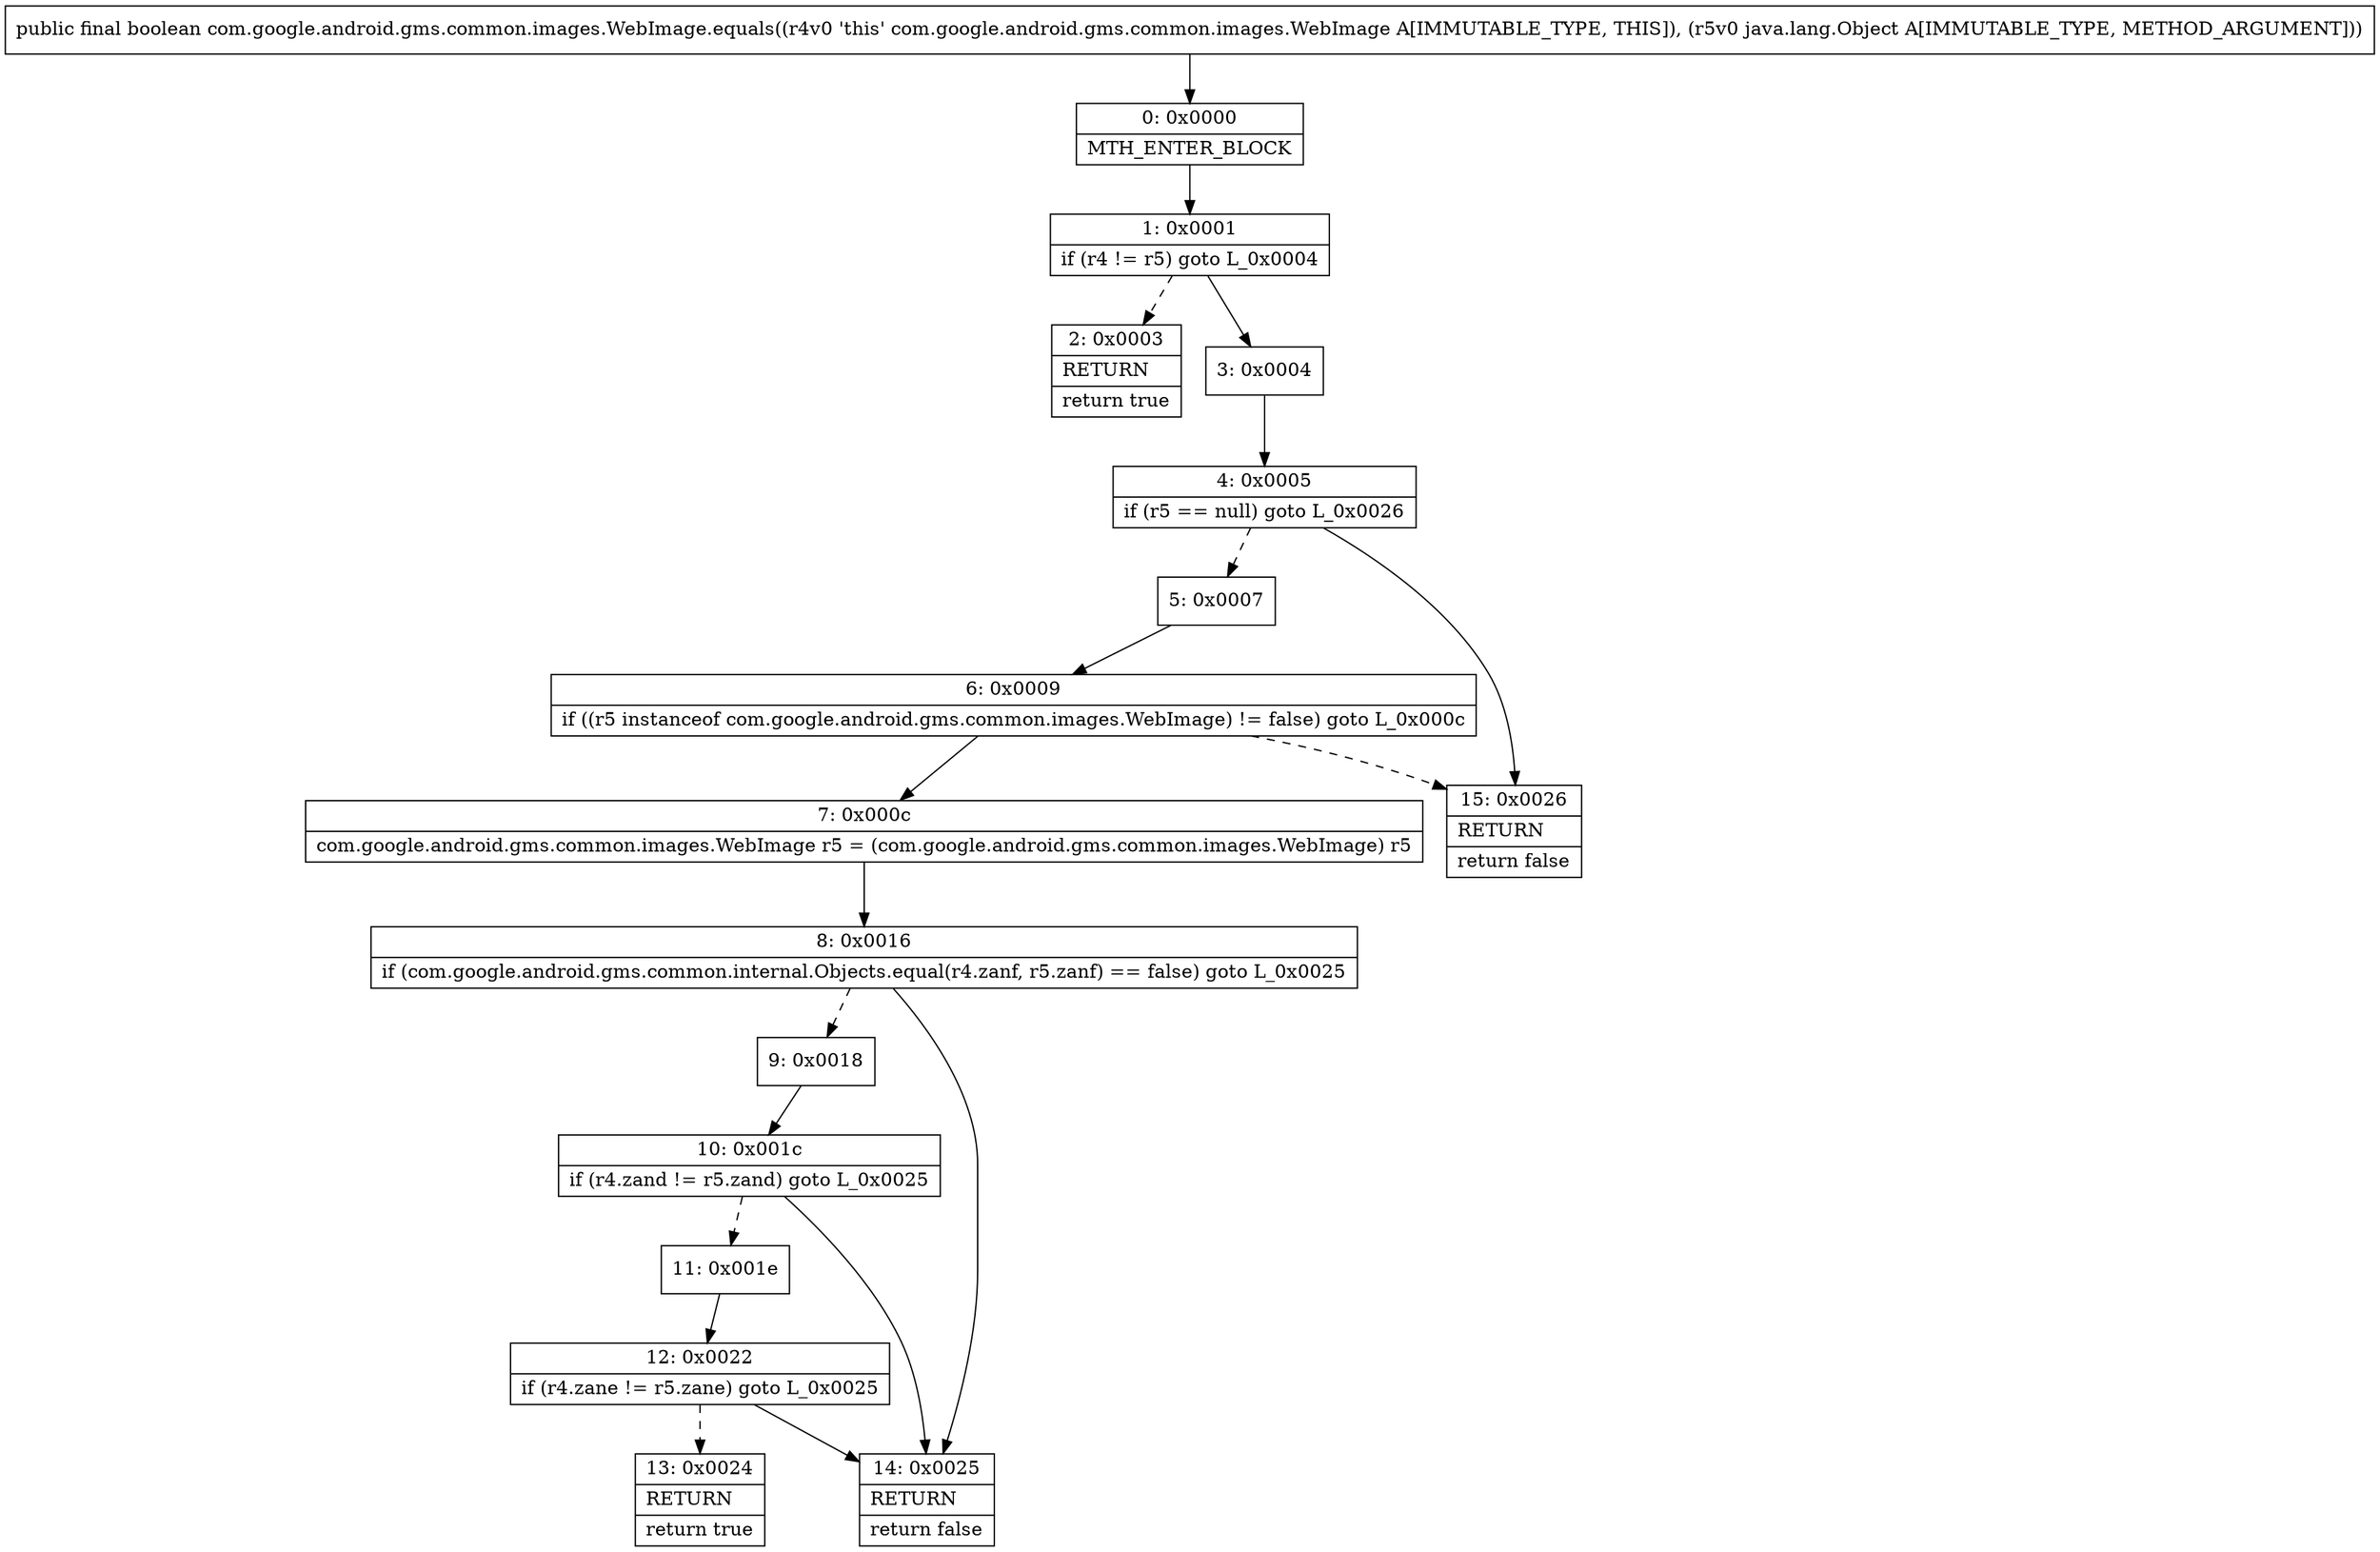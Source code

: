 digraph "CFG forcom.google.android.gms.common.images.WebImage.equals(Ljava\/lang\/Object;)Z" {
Node_0 [shape=record,label="{0\:\ 0x0000|MTH_ENTER_BLOCK\l}"];
Node_1 [shape=record,label="{1\:\ 0x0001|if (r4 != r5) goto L_0x0004\l}"];
Node_2 [shape=record,label="{2\:\ 0x0003|RETURN\l|return true\l}"];
Node_3 [shape=record,label="{3\:\ 0x0004}"];
Node_4 [shape=record,label="{4\:\ 0x0005|if (r5 == null) goto L_0x0026\l}"];
Node_5 [shape=record,label="{5\:\ 0x0007}"];
Node_6 [shape=record,label="{6\:\ 0x0009|if ((r5 instanceof com.google.android.gms.common.images.WebImage) != false) goto L_0x000c\l}"];
Node_7 [shape=record,label="{7\:\ 0x000c|com.google.android.gms.common.images.WebImage r5 = (com.google.android.gms.common.images.WebImage) r5\l}"];
Node_8 [shape=record,label="{8\:\ 0x0016|if (com.google.android.gms.common.internal.Objects.equal(r4.zanf, r5.zanf) == false) goto L_0x0025\l}"];
Node_9 [shape=record,label="{9\:\ 0x0018}"];
Node_10 [shape=record,label="{10\:\ 0x001c|if (r4.zand != r5.zand) goto L_0x0025\l}"];
Node_11 [shape=record,label="{11\:\ 0x001e}"];
Node_12 [shape=record,label="{12\:\ 0x0022|if (r4.zane != r5.zane) goto L_0x0025\l}"];
Node_13 [shape=record,label="{13\:\ 0x0024|RETURN\l|return true\l}"];
Node_14 [shape=record,label="{14\:\ 0x0025|RETURN\l|return false\l}"];
Node_15 [shape=record,label="{15\:\ 0x0026|RETURN\l|return false\l}"];
MethodNode[shape=record,label="{public final boolean com.google.android.gms.common.images.WebImage.equals((r4v0 'this' com.google.android.gms.common.images.WebImage A[IMMUTABLE_TYPE, THIS]), (r5v0 java.lang.Object A[IMMUTABLE_TYPE, METHOD_ARGUMENT])) }"];
MethodNode -> Node_0;
Node_0 -> Node_1;
Node_1 -> Node_2[style=dashed];
Node_1 -> Node_3;
Node_3 -> Node_4;
Node_4 -> Node_5[style=dashed];
Node_4 -> Node_15;
Node_5 -> Node_6;
Node_6 -> Node_7;
Node_6 -> Node_15[style=dashed];
Node_7 -> Node_8;
Node_8 -> Node_9[style=dashed];
Node_8 -> Node_14;
Node_9 -> Node_10;
Node_10 -> Node_11[style=dashed];
Node_10 -> Node_14;
Node_11 -> Node_12;
Node_12 -> Node_13[style=dashed];
Node_12 -> Node_14;
}

